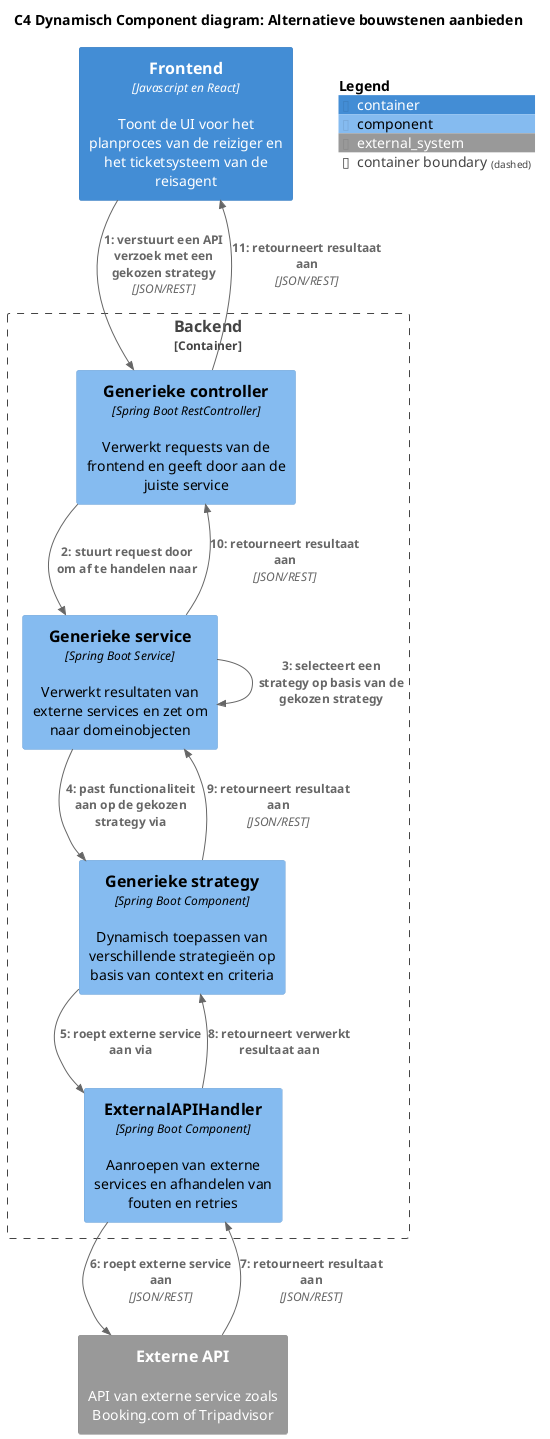 @startuml
!include <C4/C4_Component.puml>
title C4 Dynamisch Component diagram: Alternatieve bouwstenen aanbieden

LAYOUT_TOP_DOWN()
SHOW_PERSON_OUTLINE()

Container(frontend, "Frontend", "Javascript en React", "Toont de UI voor het planproces van de reiziger en het ticketsysteem van de reisagent")

Container_Boundary(backend, "Backend") {
    Component(controller, "Generieke controller", "Spring Boot RestController", "Verwerkt requests van de frontend en geeft door aan de juiste service")
    Component(service, "Generieke service", "Spring Boot Service", "Verwerkt resultaten van externe services en zet om naar domeinobjecten")
    Component(strategy, "Generieke strategy", "Spring Boot Component", "Dynamisch toepassen van verschillende strategieën op basis van context en criteria")
    Component(apiHandler, "ExternalAPIHandler", "Spring Boot Component", "Aanroepen van externe services en afhandelen van fouten en retries")
}

System_Ext(api, "Externe API", "API van externe service zoals Booking.com of Tripadvisor")

Rel_D(frontend, controller, "1: verstuurt een API verzoek met een gekozen strategy", "JSON/REST")
Rel_D(controller, service, "2: stuurt request door om af te handelen naar")
Rel_R(service, service, "3: selecteert een strategy op basis van de gekozen strategy")
Rel_D(service, strategy, "4: past functionaliteit aan op de gekozen strategy via")
Rel_D(strategy, apiHandler, "5: roept externe service aan via")
Rel_D(apiHandler, api, "6: roept externe service aan", "JSON/REST")
Rel_U(api, apiHandler, "7: retourneert resultaat aan", "JSON/REST")
Rel_U(apiHandler, strategy, "8: retourneert verwerkt resultaat aan")
Rel_U(strategy, service, "9: retourneert resultaat aan", "JSON/REST")
Rel_U(service, controller, "10: retourneert resultaat aan", "JSON/REST")
Rel_U(controller, frontend, "11: retourneert resultaat aan", "JSON/REST")

SHOW_FLOATING_LEGEND()
@enduml
